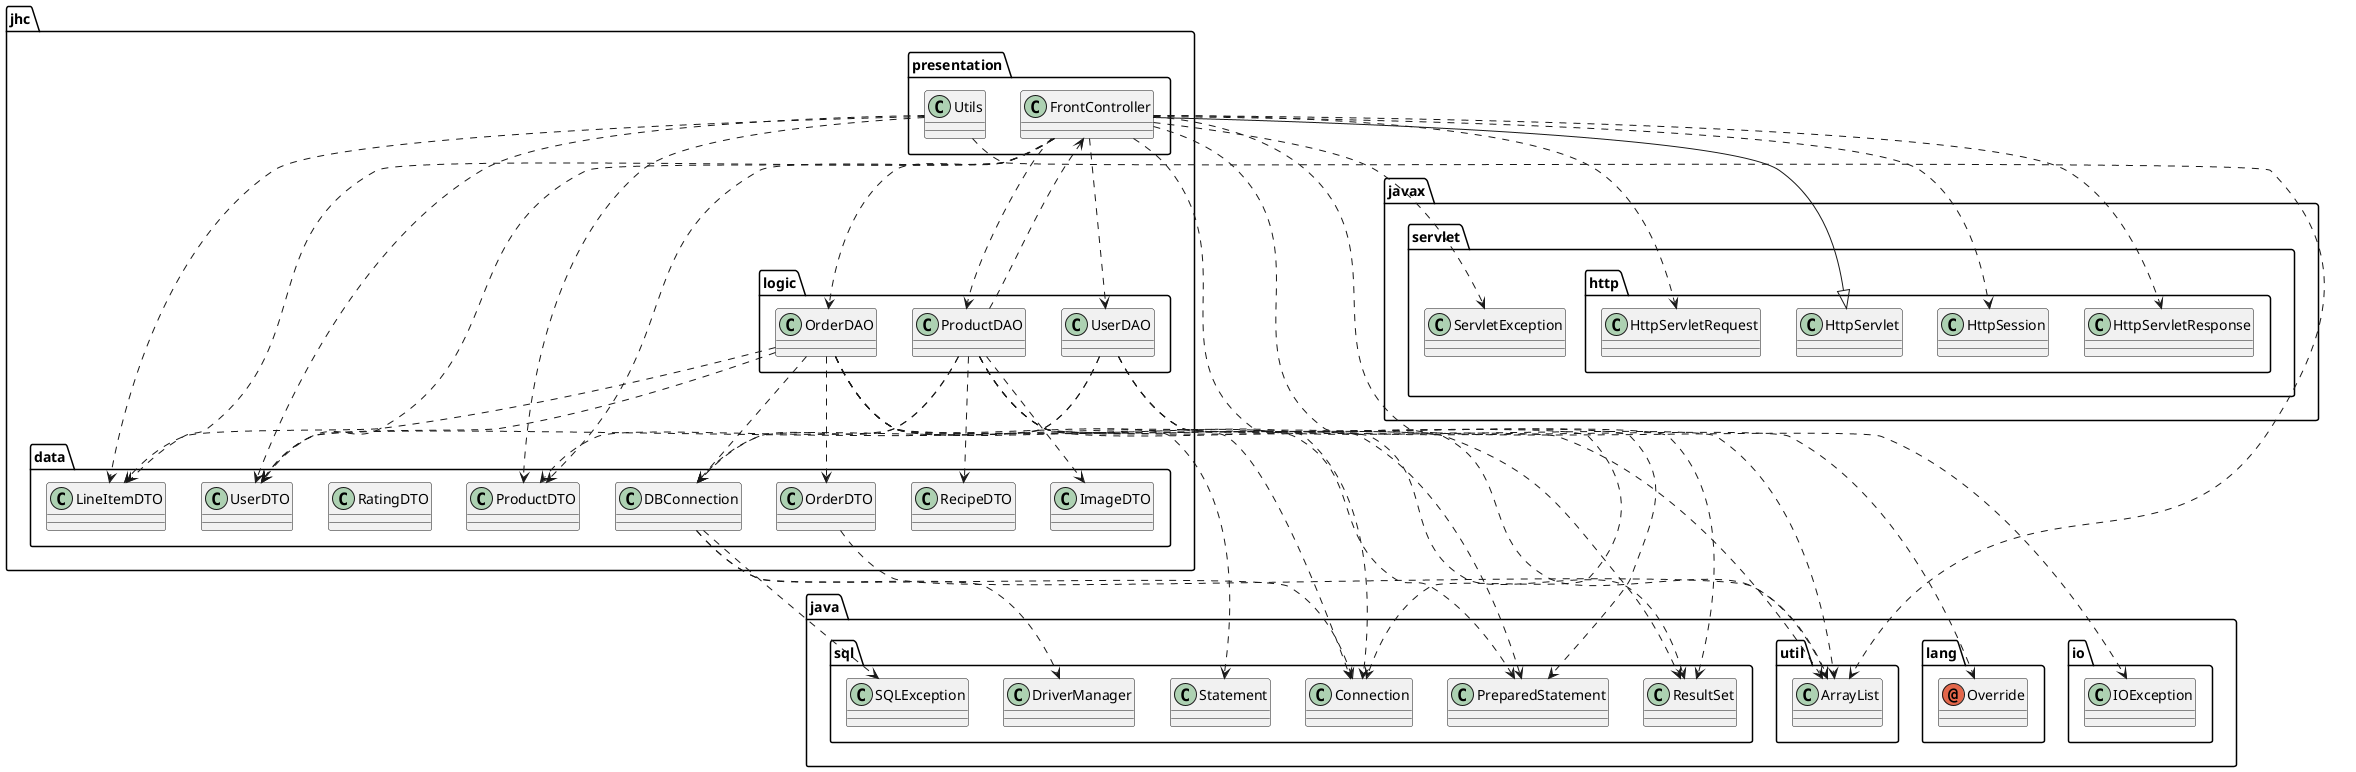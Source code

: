 @startuml
annotation java.lang.Override
class java.io.IOException
class java.sql.Connection
class java.sql.DriverManager
class java.sql.PreparedStatement
class java.sql.ResultSet
class java.sql.SQLException
class java.sql.Statement
class java.util.ArrayList
class javax.servlet.ServletException
class javax.servlet.http.HttpServlet
class javax.servlet.http.HttpServletRequest
class javax.servlet.http.HttpServletResponse
class javax.servlet.http.HttpSession
class jhc.data.DBConnection
class jhc.data.ImageDTO
class jhc.data.LineItemDTO
class jhc.data.OrderDTO
class jhc.data.ProductDTO
class jhc.data.RatingDTO
class jhc.data.RecipeDTO
class jhc.data.UserDTO
class jhc.logic.OrderDAO
class jhc.logic.ProductDAO
class jhc.logic.UserDAO
class jhc.presentation.FrontController
class jhc.presentation.Utils
jhc.data.DBConnection ..> java.sql.Connection
jhc.data.DBConnection ..> java.sql.DriverManager
jhc.data.DBConnection ..> java.sql.SQLException
jhc.data.OrderDTO ..> java.util.ArrayList
jhc.logic.OrderDAO ..> java.sql.Connection
jhc.logic.OrderDAO ..> java.sql.PreparedStatement
jhc.logic.OrderDAO ..> java.sql.ResultSet
jhc.logic.OrderDAO ..> java.sql.Statement
jhc.logic.OrderDAO ..> java.util.ArrayList
jhc.logic.OrderDAO ..> jhc.data.DBConnection
jhc.logic.OrderDAO ..> jhc.data.LineItemDTO
jhc.logic.OrderDAO ..> jhc.data.OrderDTO
jhc.logic.OrderDAO ..> jhc.data.UserDTO
jhc.logic.ProductDAO ..> java.sql.Connection
jhc.logic.ProductDAO ..> java.sql.PreparedStatement
jhc.logic.ProductDAO ..> java.sql.ResultSet
jhc.logic.ProductDAO ..> java.util.ArrayList
jhc.logic.ProductDAO ..> jhc.data.DBConnection
jhc.logic.ProductDAO ..> jhc.data.ImageDTO
jhc.logic.ProductDAO ..> jhc.data.ProductDTO
jhc.logic.ProductDAO ..> jhc.data.RecipeDTO
jhc.logic.ProductDAO ..> jhc.presentation.FrontController
jhc.logic.UserDAO ..> java.sql.Connection
jhc.logic.UserDAO ..> java.sql.PreparedStatement
jhc.logic.UserDAO ..> java.sql.ResultSet
jhc.logic.UserDAO ..> jhc.data.DBConnection
jhc.logic.UserDAO ..> jhc.data.UserDTO
jhc.presentation.FrontController ..> java.lang.Override
jhc.presentation.FrontController ..> java.io.IOException
jhc.presentation.FrontController ..> java.util.ArrayList
jhc.presentation.FrontController ..> javax.servlet.ServletException
jhc.presentation.FrontController --|> javax.servlet.http.HttpServlet
jhc.presentation.FrontController ..> javax.servlet.http.HttpServletRequest
jhc.presentation.FrontController ..> javax.servlet.http.HttpServletResponse
jhc.presentation.FrontController ..> javax.servlet.http.HttpSession
jhc.presentation.FrontController ..> jhc.data.LineItemDTO
jhc.presentation.FrontController ..> jhc.data.ProductDTO
jhc.presentation.FrontController ..> jhc.data.UserDTO
jhc.presentation.FrontController ..> jhc.logic.OrderDAO
jhc.presentation.FrontController ..> jhc.logic.ProductDAO
jhc.presentation.FrontController ..> jhc.logic.UserDAO
jhc.presentation.Utils ..> java.util.ArrayList
jhc.presentation.Utils ..> jhc.data.LineItemDTO
jhc.presentation.Utils ..> jhc.data.ProductDTO
jhc.presentation.Utils ..> jhc.data.UserDTO
@enduml